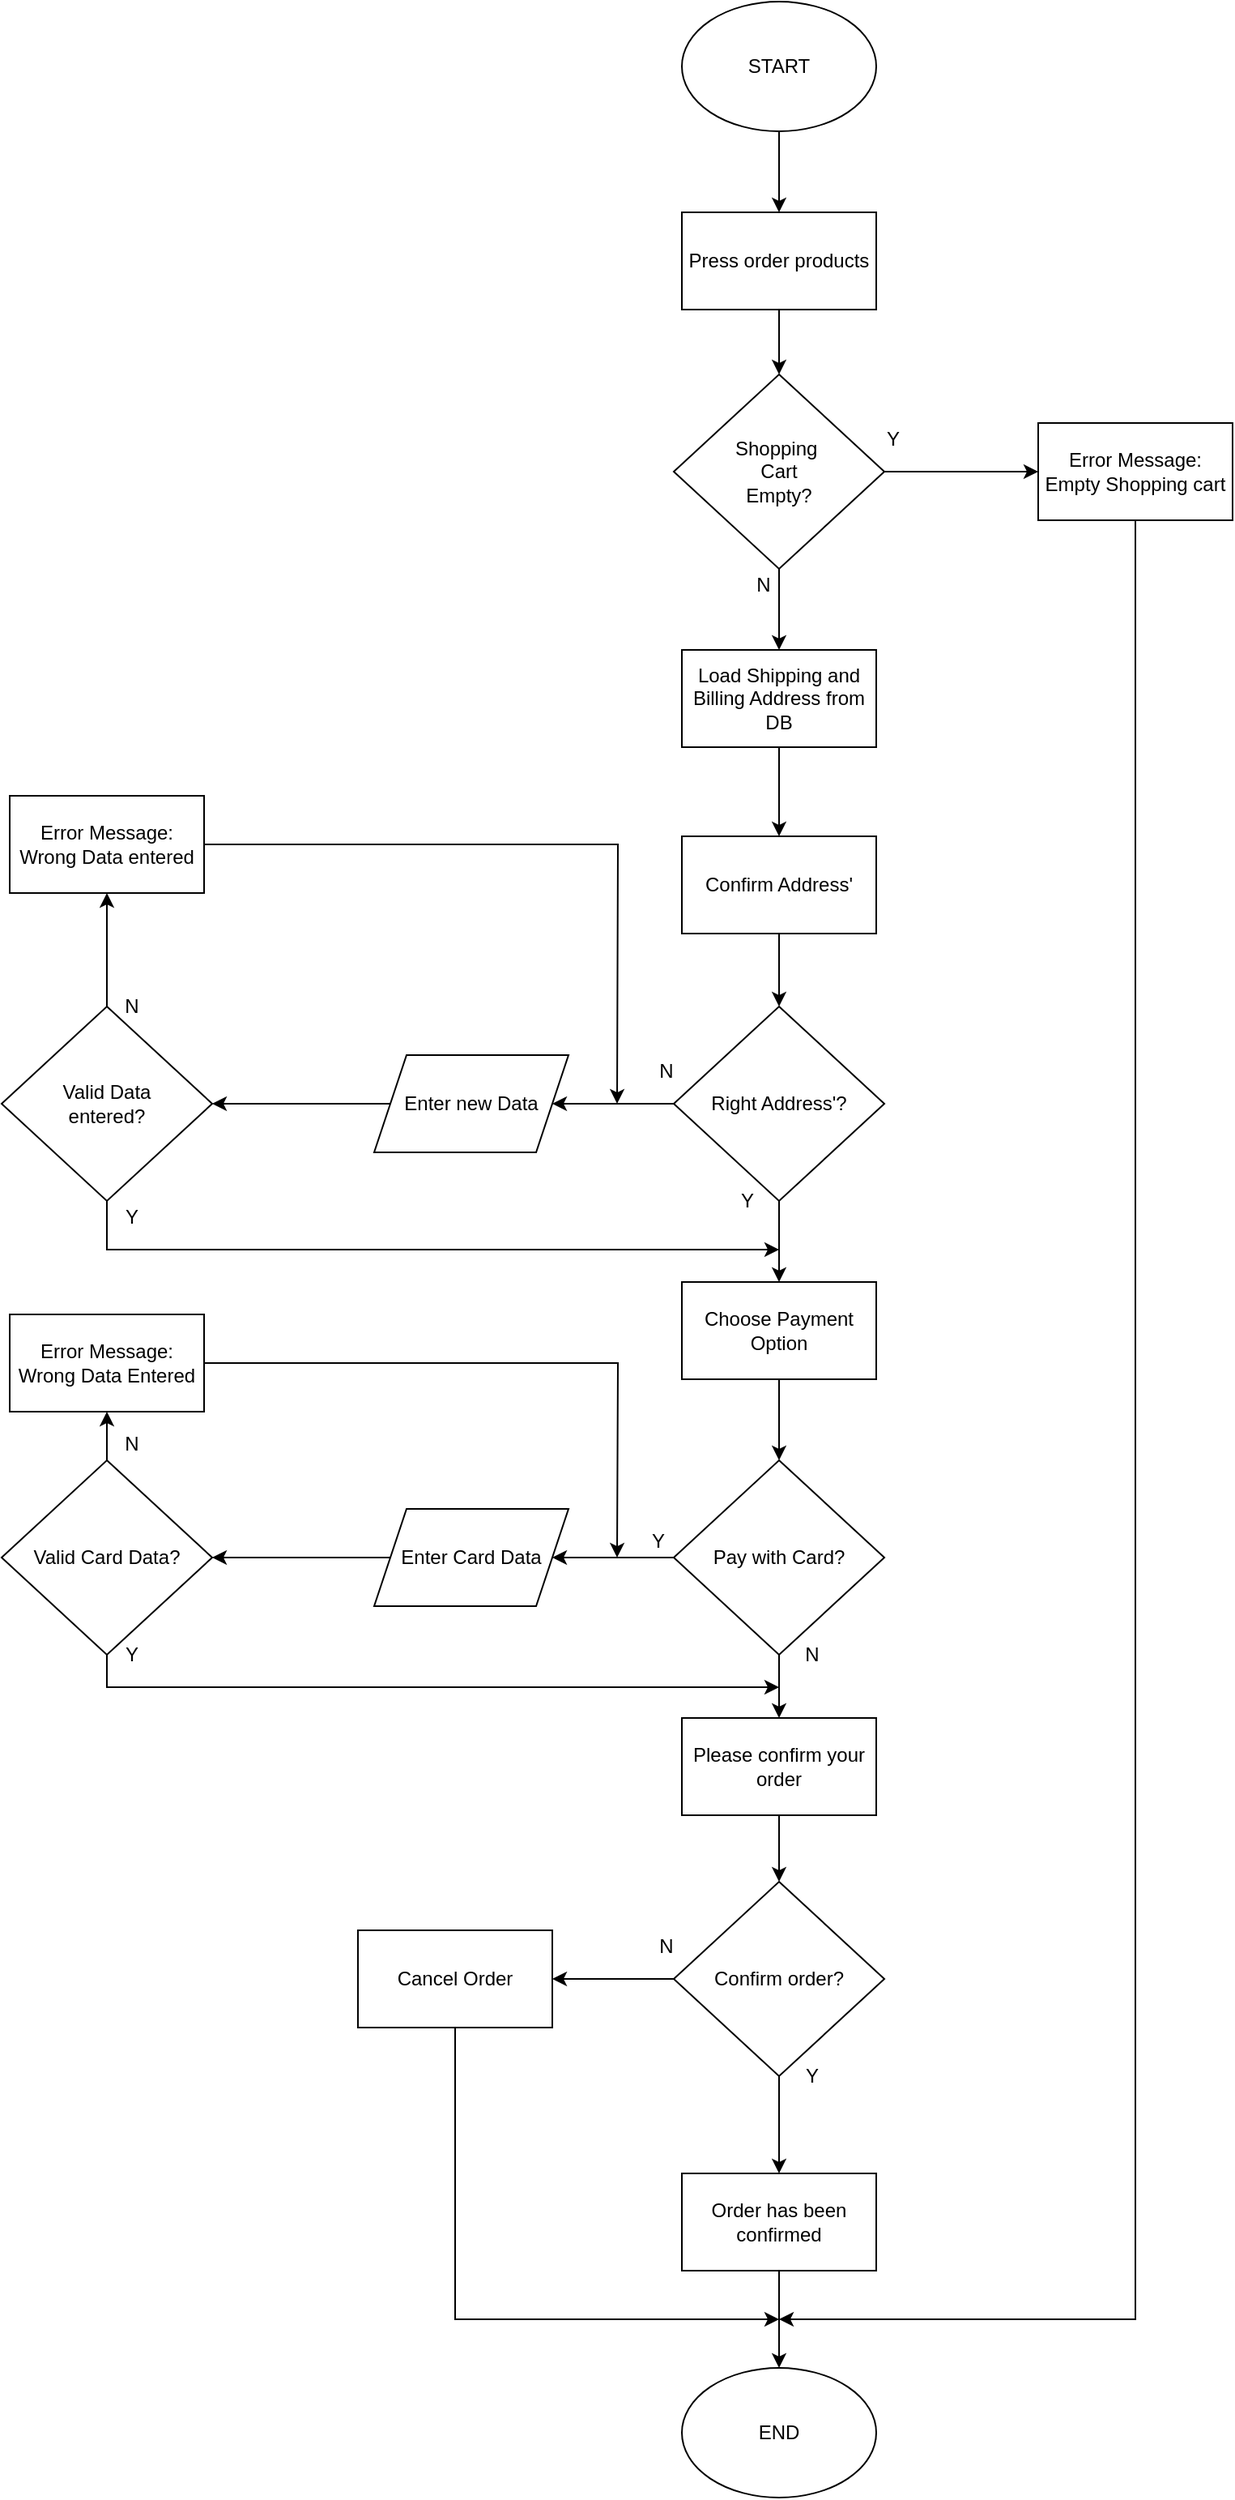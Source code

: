 <mxfile version="16.6.4" type="device"><diagram id="TBy14UvQdHu4eIZwbRQc" name="Page-1"><mxGraphModel dx="2858" dy="1089" grid="1" gridSize="10" guides="1" tooltips="1" connect="1" arrows="1" fold="1" page="1" pageScale="1" pageWidth="827" pageHeight="1169" math="0" shadow="0"><root><mxCell id="0"/><mxCell id="1" parent="0"/><mxCell id="tdk7alcECheSQ_l8GzyV-24" style="edgeStyle=orthogonalEdgeStyle;rounded=0;orthogonalLoop=1;jettySize=auto;html=1;exitX=0.5;exitY=1;exitDx=0;exitDy=0;entryX=0.5;entryY=0;entryDx=0;entryDy=0;" edge="1" parent="1" source="tdk7alcECheSQ_l8GzyV-1" target="tdk7alcECheSQ_l8GzyV-3"><mxGeometry relative="1" as="geometry"/></mxCell><mxCell id="tdk7alcECheSQ_l8GzyV-1" value="START" style="ellipse;whiteSpace=wrap;html=1;" vertex="1" parent="1"><mxGeometry x="80" y="50" width="120" height="80" as="geometry"/></mxCell><mxCell id="tdk7alcECheSQ_l8GzyV-2" value="END" style="ellipse;whiteSpace=wrap;html=1;" vertex="1" parent="1"><mxGeometry x="80" y="1510" width="120" height="80" as="geometry"/></mxCell><mxCell id="tdk7alcECheSQ_l8GzyV-25" style="edgeStyle=orthogonalEdgeStyle;rounded=0;orthogonalLoop=1;jettySize=auto;html=1;exitX=0.5;exitY=1;exitDx=0;exitDy=0;entryX=0.5;entryY=0;entryDx=0;entryDy=0;" edge="1" parent="1" source="tdk7alcECheSQ_l8GzyV-3" target="tdk7alcECheSQ_l8GzyV-4"><mxGeometry relative="1" as="geometry"/></mxCell><mxCell id="tdk7alcECheSQ_l8GzyV-3" value="Press order products" style="rounded=0;whiteSpace=wrap;html=1;" vertex="1" parent="1"><mxGeometry x="80" y="180" width="120" height="60" as="geometry"/></mxCell><mxCell id="tdk7alcECheSQ_l8GzyV-27" style="edgeStyle=orthogonalEdgeStyle;rounded=0;orthogonalLoop=1;jettySize=auto;html=1;exitX=1;exitY=0.5;exitDx=0;exitDy=0;entryX=0;entryY=0.5;entryDx=0;entryDy=0;" edge="1" parent="1" source="tdk7alcECheSQ_l8GzyV-4" target="tdk7alcECheSQ_l8GzyV-5"><mxGeometry relative="1" as="geometry"/></mxCell><mxCell id="tdk7alcECheSQ_l8GzyV-28" style="edgeStyle=orthogonalEdgeStyle;rounded=0;orthogonalLoop=1;jettySize=auto;html=1;exitX=0.5;exitY=1;exitDx=0;exitDy=0;entryX=0.5;entryY=0;entryDx=0;entryDy=0;" edge="1" parent="1" source="tdk7alcECheSQ_l8GzyV-4" target="tdk7alcECheSQ_l8GzyV-9"><mxGeometry relative="1" as="geometry"/></mxCell><mxCell id="tdk7alcECheSQ_l8GzyV-4" value="&lt;div&gt;Shopping&amp;nbsp;&lt;/div&gt;&lt;div&gt;Cart&lt;/div&gt;&lt;div&gt;Empty?&lt;/div&gt;" style="rhombus;whiteSpace=wrap;html=1;" vertex="1" parent="1"><mxGeometry x="75" y="280" width="130" height="120" as="geometry"/></mxCell><mxCell id="tdk7alcECheSQ_l8GzyV-57" style="edgeStyle=orthogonalEdgeStyle;rounded=0;orthogonalLoop=1;jettySize=auto;html=1;exitX=0.5;exitY=1;exitDx=0;exitDy=0;" edge="1" parent="1" source="tdk7alcECheSQ_l8GzyV-5"><mxGeometry relative="1" as="geometry"><mxPoint x="140" y="1480" as="targetPoint"/><Array as="points"><mxPoint x="360" y="1480"/></Array></mxGeometry></mxCell><mxCell id="tdk7alcECheSQ_l8GzyV-5" value="Error Message:&lt;br&gt;Empty Shopping cart" style="rounded=0;whiteSpace=wrap;html=1;" vertex="1" parent="1"><mxGeometry x="300" y="310" width="120" height="60" as="geometry"/></mxCell><mxCell id="tdk7alcECheSQ_l8GzyV-29" style="edgeStyle=orthogonalEdgeStyle;rounded=0;orthogonalLoop=1;jettySize=auto;html=1;exitX=0.5;exitY=1;exitDx=0;exitDy=0;entryX=0.5;entryY=0;entryDx=0;entryDy=0;" edge="1" parent="1" source="tdk7alcECheSQ_l8GzyV-9" target="tdk7alcECheSQ_l8GzyV-11"><mxGeometry relative="1" as="geometry"/></mxCell><mxCell id="tdk7alcECheSQ_l8GzyV-9" value="Load Shipping and&lt;br&gt;Billing Address from DB" style="rounded=0;whiteSpace=wrap;html=1;" vertex="1" parent="1"><mxGeometry x="80" y="450" width="120" height="60" as="geometry"/></mxCell><mxCell id="tdk7alcECheSQ_l8GzyV-30" style="edgeStyle=orthogonalEdgeStyle;rounded=0;orthogonalLoop=1;jettySize=auto;html=1;exitX=0.5;exitY=1;exitDx=0;exitDy=0;entryX=0.5;entryY=0;entryDx=0;entryDy=0;" edge="1" parent="1" source="tdk7alcECheSQ_l8GzyV-11" target="tdk7alcECheSQ_l8GzyV-13"><mxGeometry relative="1" as="geometry"/></mxCell><mxCell id="tdk7alcECheSQ_l8GzyV-11" value="Confirm Address'" style="rounded=0;whiteSpace=wrap;html=1;" vertex="1" parent="1"><mxGeometry x="80" y="565" width="120" height="60" as="geometry"/></mxCell><mxCell id="tdk7alcECheSQ_l8GzyV-31" style="edgeStyle=orthogonalEdgeStyle;rounded=0;orthogonalLoop=1;jettySize=auto;html=1;exitX=0.5;exitY=1;exitDx=0;exitDy=0;entryX=0.5;entryY=0;entryDx=0;entryDy=0;" edge="1" parent="1" source="tdk7alcECheSQ_l8GzyV-13" target="tdk7alcECheSQ_l8GzyV-17"><mxGeometry relative="1" as="geometry"/></mxCell><mxCell id="tdk7alcECheSQ_l8GzyV-40" style="edgeStyle=orthogonalEdgeStyle;rounded=0;orthogonalLoop=1;jettySize=auto;html=1;exitX=0;exitY=0.5;exitDx=0;exitDy=0;entryX=1;entryY=0.5;entryDx=0;entryDy=0;" edge="1" parent="1" source="tdk7alcECheSQ_l8GzyV-13" target="tdk7alcECheSQ_l8GzyV-15"><mxGeometry relative="1" as="geometry"/></mxCell><mxCell id="tdk7alcECheSQ_l8GzyV-13" value="Right Address'?" style="rhombus;whiteSpace=wrap;html=1;" vertex="1" parent="1"><mxGeometry x="75" y="670" width="130" height="120" as="geometry"/></mxCell><mxCell id="tdk7alcECheSQ_l8GzyV-41" style="edgeStyle=orthogonalEdgeStyle;rounded=0;orthogonalLoop=1;jettySize=auto;html=1;exitX=0;exitY=0.5;exitDx=0;exitDy=0;" edge="1" parent="1" source="tdk7alcECheSQ_l8GzyV-15" target="tdk7alcECheSQ_l8GzyV-16"><mxGeometry relative="1" as="geometry"/></mxCell><mxCell id="tdk7alcECheSQ_l8GzyV-15" value="Enter new Data" style="shape=parallelogram;perimeter=parallelogramPerimeter;whiteSpace=wrap;html=1;fixedSize=1;" vertex="1" parent="1"><mxGeometry x="-110" y="700" width="120" height="60" as="geometry"/></mxCell><mxCell id="tdk7alcECheSQ_l8GzyV-43" style="edgeStyle=orthogonalEdgeStyle;rounded=0;orthogonalLoop=1;jettySize=auto;html=1;exitX=0.5;exitY=1;exitDx=0;exitDy=0;" edge="1" parent="1" source="tdk7alcECheSQ_l8GzyV-16"><mxGeometry relative="1" as="geometry"><mxPoint x="140" y="820" as="targetPoint"/><Array as="points"><mxPoint x="-275" y="820"/></Array></mxGeometry></mxCell><mxCell id="tdk7alcECheSQ_l8GzyV-48" style="edgeStyle=orthogonalEdgeStyle;rounded=0;orthogonalLoop=1;jettySize=auto;html=1;exitX=0.5;exitY=0;exitDx=0;exitDy=0;entryX=0.5;entryY=1;entryDx=0;entryDy=0;" edge="1" parent="1" source="tdk7alcECheSQ_l8GzyV-16" target="tdk7alcECheSQ_l8GzyV-47"><mxGeometry relative="1" as="geometry"/></mxCell><mxCell id="tdk7alcECheSQ_l8GzyV-16" value="Valid Data&lt;br&gt;entered?" style="rhombus;whiteSpace=wrap;html=1;" vertex="1" parent="1"><mxGeometry x="-340" y="670" width="130" height="120" as="geometry"/></mxCell><mxCell id="tdk7alcECheSQ_l8GzyV-32" style="edgeStyle=orthogonalEdgeStyle;rounded=0;orthogonalLoop=1;jettySize=auto;html=1;exitX=0.5;exitY=1;exitDx=0;exitDy=0;entryX=0.5;entryY=0;entryDx=0;entryDy=0;" edge="1" parent="1" source="tdk7alcECheSQ_l8GzyV-17" target="tdk7alcECheSQ_l8GzyV-19"><mxGeometry relative="1" as="geometry"/></mxCell><mxCell id="tdk7alcECheSQ_l8GzyV-17" value="Choose Payment Option" style="rounded=0;whiteSpace=wrap;html=1;" vertex="1" parent="1"><mxGeometry x="80" y="840" width="120" height="60" as="geometry"/></mxCell><mxCell id="tdk7alcECheSQ_l8GzyV-33" style="edgeStyle=orthogonalEdgeStyle;rounded=0;orthogonalLoop=1;jettySize=auto;html=1;exitX=0.5;exitY=1;exitDx=0;exitDy=0;entryX=0.5;entryY=0;entryDx=0;entryDy=0;" edge="1" parent="1" source="tdk7alcECheSQ_l8GzyV-19" target="tdk7alcECheSQ_l8GzyV-20"><mxGeometry relative="1" as="geometry"/></mxCell><mxCell id="tdk7alcECheSQ_l8GzyV-52" style="edgeStyle=orthogonalEdgeStyle;rounded=0;orthogonalLoop=1;jettySize=auto;html=1;exitX=0;exitY=0.5;exitDx=0;exitDy=0;entryX=1;entryY=0.5;entryDx=0;entryDy=0;" edge="1" parent="1" source="tdk7alcECheSQ_l8GzyV-19" target="tdk7alcECheSQ_l8GzyV-50"><mxGeometry relative="1" as="geometry"/></mxCell><mxCell id="tdk7alcECheSQ_l8GzyV-19" value="Pay with Card?" style="rhombus;whiteSpace=wrap;html=1;" vertex="1" parent="1"><mxGeometry x="75" y="950" width="130" height="120" as="geometry"/></mxCell><mxCell id="tdk7alcECheSQ_l8GzyV-34" style="edgeStyle=orthogonalEdgeStyle;rounded=0;orthogonalLoop=1;jettySize=auto;html=1;exitX=0.5;exitY=1;exitDx=0;exitDy=0;entryX=0.5;entryY=0;entryDx=0;entryDy=0;" edge="1" parent="1" source="tdk7alcECheSQ_l8GzyV-20" target="tdk7alcECheSQ_l8GzyV-22"><mxGeometry relative="1" as="geometry"/></mxCell><mxCell id="tdk7alcECheSQ_l8GzyV-20" value="Please confirm your order" style="rounded=0;whiteSpace=wrap;html=1;" vertex="1" parent="1"><mxGeometry x="80" y="1109" width="120" height="60" as="geometry"/></mxCell><mxCell id="tdk7alcECheSQ_l8GzyV-35" style="edgeStyle=orthogonalEdgeStyle;rounded=0;orthogonalLoop=1;jettySize=auto;html=1;exitX=0.5;exitY=1;exitDx=0;exitDy=0;entryX=0.5;entryY=0;entryDx=0;entryDy=0;" edge="1" parent="1" source="tdk7alcECheSQ_l8GzyV-22" target="tdk7alcECheSQ_l8GzyV-23"><mxGeometry relative="1" as="geometry"/></mxCell><mxCell id="tdk7alcECheSQ_l8GzyV-38" style="edgeStyle=orthogonalEdgeStyle;rounded=0;orthogonalLoop=1;jettySize=auto;html=1;exitX=0;exitY=0.5;exitDx=0;exitDy=0;entryX=1;entryY=0.5;entryDx=0;entryDy=0;" edge="1" parent="1" source="tdk7alcECheSQ_l8GzyV-22" target="tdk7alcECheSQ_l8GzyV-37"><mxGeometry relative="1" as="geometry"/></mxCell><mxCell id="tdk7alcECheSQ_l8GzyV-22" value="Confirm order?" style="rhombus;whiteSpace=wrap;html=1;" vertex="1" parent="1"><mxGeometry x="75" y="1210" width="130" height="120" as="geometry"/></mxCell><mxCell id="tdk7alcECheSQ_l8GzyV-36" style="edgeStyle=orthogonalEdgeStyle;rounded=0;orthogonalLoop=1;jettySize=auto;html=1;exitX=0.5;exitY=1;exitDx=0;exitDy=0;entryX=0.5;entryY=0;entryDx=0;entryDy=0;" edge="1" parent="1" source="tdk7alcECheSQ_l8GzyV-23" target="tdk7alcECheSQ_l8GzyV-2"><mxGeometry relative="1" as="geometry"/></mxCell><mxCell id="tdk7alcECheSQ_l8GzyV-23" value="Order has been confirmed" style="rounded=0;whiteSpace=wrap;html=1;" vertex="1" parent="1"><mxGeometry x="80" y="1390" width="120" height="60" as="geometry"/></mxCell><mxCell id="tdk7alcECheSQ_l8GzyV-39" style="edgeStyle=orthogonalEdgeStyle;rounded=0;orthogonalLoop=1;jettySize=auto;html=1;exitX=0.5;exitY=1;exitDx=0;exitDy=0;" edge="1" parent="1" source="tdk7alcECheSQ_l8GzyV-37"><mxGeometry relative="1" as="geometry"><mxPoint x="140" y="1480" as="targetPoint"/><Array as="points"><mxPoint x="-60" y="1480"/></Array></mxGeometry></mxCell><mxCell id="tdk7alcECheSQ_l8GzyV-37" value="Cancel Order" style="rounded=0;whiteSpace=wrap;html=1;" vertex="1" parent="1"><mxGeometry x="-120" y="1240" width="120" height="60" as="geometry"/></mxCell><mxCell id="tdk7alcECheSQ_l8GzyV-54" style="edgeStyle=orthogonalEdgeStyle;rounded=0;orthogonalLoop=1;jettySize=auto;html=1;exitX=0.5;exitY=0;exitDx=0;exitDy=0;entryX=0.5;entryY=1;entryDx=0;entryDy=0;" edge="1" parent="1" source="tdk7alcECheSQ_l8GzyV-46" target="tdk7alcECheSQ_l8GzyV-53"><mxGeometry relative="1" as="geometry"/></mxCell><mxCell id="tdk7alcECheSQ_l8GzyV-56" style="edgeStyle=orthogonalEdgeStyle;rounded=0;orthogonalLoop=1;jettySize=auto;html=1;exitX=0.5;exitY=1;exitDx=0;exitDy=0;" edge="1" parent="1" source="tdk7alcECheSQ_l8GzyV-46"><mxGeometry relative="1" as="geometry"><mxPoint x="140" y="1090" as="targetPoint"/><Array as="points"><mxPoint x="-275" y="1090"/></Array></mxGeometry></mxCell><mxCell id="tdk7alcECheSQ_l8GzyV-46" value="Valid Card Data?" style="rhombus;whiteSpace=wrap;html=1;" vertex="1" parent="1"><mxGeometry x="-340" y="950" width="130" height="120" as="geometry"/></mxCell><mxCell id="tdk7alcECheSQ_l8GzyV-49" style="edgeStyle=orthogonalEdgeStyle;rounded=0;orthogonalLoop=1;jettySize=auto;html=1;exitX=1;exitY=0.5;exitDx=0;exitDy=0;" edge="1" parent="1" source="tdk7alcECheSQ_l8GzyV-47"><mxGeometry relative="1" as="geometry"><mxPoint x="40" y="730" as="targetPoint"/></mxGeometry></mxCell><mxCell id="tdk7alcECheSQ_l8GzyV-47" value="Error Message:&lt;br&gt;Wrong Data entered" style="rounded=0;whiteSpace=wrap;html=1;" vertex="1" parent="1"><mxGeometry x="-335" y="540" width="120" height="60" as="geometry"/></mxCell><mxCell id="tdk7alcECheSQ_l8GzyV-51" style="edgeStyle=orthogonalEdgeStyle;rounded=0;orthogonalLoop=1;jettySize=auto;html=1;exitX=0;exitY=0.5;exitDx=0;exitDy=0;entryX=1;entryY=0.5;entryDx=0;entryDy=0;" edge="1" parent="1" source="tdk7alcECheSQ_l8GzyV-50" target="tdk7alcECheSQ_l8GzyV-46"><mxGeometry relative="1" as="geometry"/></mxCell><mxCell id="tdk7alcECheSQ_l8GzyV-50" value="Enter Card Data" style="shape=parallelogram;perimeter=parallelogramPerimeter;whiteSpace=wrap;html=1;fixedSize=1;" vertex="1" parent="1"><mxGeometry x="-110" y="980" width="120" height="60" as="geometry"/></mxCell><mxCell id="tdk7alcECheSQ_l8GzyV-55" style="edgeStyle=orthogonalEdgeStyle;rounded=0;orthogonalLoop=1;jettySize=auto;html=1;exitX=1;exitY=0.5;exitDx=0;exitDy=0;" edge="1" parent="1" source="tdk7alcECheSQ_l8GzyV-53"><mxGeometry relative="1" as="geometry"><mxPoint x="40" y="1010" as="targetPoint"/></mxGeometry></mxCell><mxCell id="tdk7alcECheSQ_l8GzyV-53" value="Error Message:&lt;br&gt;Wrong Data Entered" style="rounded=0;whiteSpace=wrap;html=1;" vertex="1" parent="1"><mxGeometry x="-335" y="860" width="120" height="60" as="geometry"/></mxCell><mxCell id="tdk7alcECheSQ_l8GzyV-58" value="N" style="text;html=1;align=center;verticalAlign=middle;resizable=0;points=[];autosize=1;strokeColor=none;fillColor=none;" vertex="1" parent="1"><mxGeometry x="120" y="400" width="20" height="20" as="geometry"/></mxCell><mxCell id="tdk7alcECheSQ_l8GzyV-59" value="N" style="text;html=1;align=center;verticalAlign=middle;resizable=0;points=[];autosize=1;strokeColor=none;fillColor=none;" vertex="1" parent="1"><mxGeometry x="60" y="700" width="20" height="20" as="geometry"/></mxCell><mxCell id="tdk7alcECheSQ_l8GzyV-60" value="N" style="text;html=1;align=center;verticalAlign=middle;resizable=0;points=[];autosize=1;strokeColor=none;fillColor=none;" vertex="1" parent="1"><mxGeometry x="150" y="1060" width="20" height="20" as="geometry"/></mxCell><mxCell id="tdk7alcECheSQ_l8GzyV-61" value="N" style="text;html=1;align=center;verticalAlign=middle;resizable=0;points=[];autosize=1;strokeColor=none;fillColor=none;" vertex="1" parent="1"><mxGeometry x="60" y="1240" width="20" height="20" as="geometry"/></mxCell><mxCell id="tdk7alcECheSQ_l8GzyV-62" value="Y" style="text;html=1;align=center;verticalAlign=middle;resizable=0;points=[];autosize=1;strokeColor=none;fillColor=none;" vertex="1" parent="1"><mxGeometry x="110" y="780" width="20" height="20" as="geometry"/></mxCell><mxCell id="tdk7alcECheSQ_l8GzyV-63" value="Y" style="text;html=1;align=center;verticalAlign=middle;resizable=0;points=[];autosize=1;strokeColor=none;fillColor=none;" vertex="1" parent="1"><mxGeometry x="200" y="310" width="20" height="20" as="geometry"/></mxCell><mxCell id="tdk7alcECheSQ_l8GzyV-64" value="Y" style="text;html=1;align=center;verticalAlign=middle;resizable=0;points=[];autosize=1;strokeColor=none;fillColor=none;" vertex="1" parent="1"><mxGeometry x="55" y="990" width="20" height="20" as="geometry"/></mxCell><mxCell id="tdk7alcECheSQ_l8GzyV-65" value="Y" style="text;html=1;align=center;verticalAlign=middle;resizable=0;points=[];autosize=1;strokeColor=none;fillColor=none;" vertex="1" parent="1"><mxGeometry x="150" y="1320" width="20" height="20" as="geometry"/></mxCell><mxCell id="tdk7alcECheSQ_l8GzyV-66" value="Y" style="text;html=1;align=center;verticalAlign=middle;resizable=0;points=[];autosize=1;strokeColor=none;fillColor=none;" vertex="1" parent="1"><mxGeometry x="-270" y="790" width="20" height="20" as="geometry"/></mxCell><mxCell id="tdk7alcECheSQ_l8GzyV-67" value="Y" style="text;html=1;align=center;verticalAlign=middle;resizable=0;points=[];autosize=1;strokeColor=none;fillColor=none;" vertex="1" parent="1"><mxGeometry x="-270" y="1060" width="20" height="20" as="geometry"/></mxCell><mxCell id="tdk7alcECheSQ_l8GzyV-68" value="N" style="text;html=1;align=center;verticalAlign=middle;resizable=0;points=[];autosize=1;strokeColor=none;fillColor=none;" vertex="1" parent="1"><mxGeometry x="-270" y="660" width="20" height="20" as="geometry"/></mxCell><mxCell id="tdk7alcECheSQ_l8GzyV-70" value="N" style="text;html=1;align=center;verticalAlign=middle;resizable=0;points=[];autosize=1;strokeColor=none;fillColor=none;" vertex="1" parent="1"><mxGeometry x="-270" y="930" width="20" height="20" as="geometry"/></mxCell></root></mxGraphModel></diagram></mxfile>